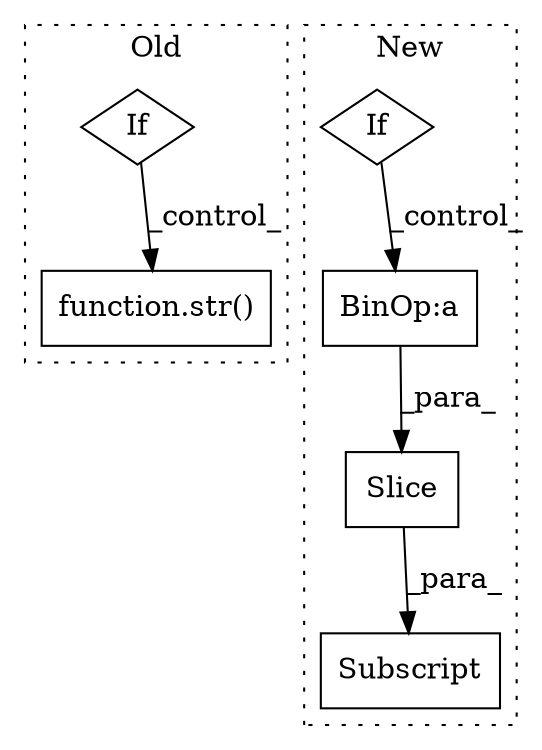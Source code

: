 digraph G {
subgraph cluster0 {
1 [label="function.str()" a="75" s="1752,1766" l="4,1" shape="box"];
3 [label="If" a="96" s="1506" l="3" shape="diamond"];
label = "Old";
style="dotted";
}
subgraph cluster1 {
2 [label="Slice" a="80" s="1424" l="30" shape="box"];
4 [label="BinOp:a" a="82" s="1450" l="3" shape="box"];
5 [label="If" a="96" s="1210" l="3" shape="diamond"];
6 [label="Subscript" a="63" s="1419,0" l="36,0" shape="box"];
label = "New";
style="dotted";
}
2 -> 6 [label="_para_"];
3 -> 1 [label="_control_"];
4 -> 2 [label="_para_"];
5 -> 4 [label="_control_"];
}